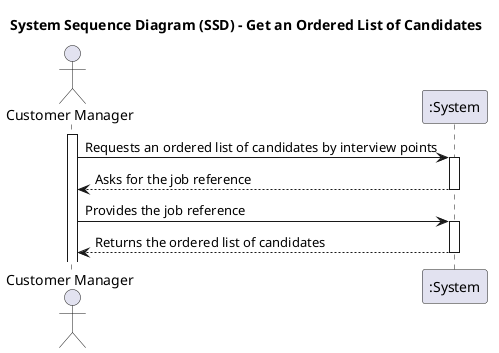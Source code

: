 @startuml

title System Sequence Diagram (SSD) - Get an Ordered List of Candidates

actor "Customer Manager" as CM
participant ":System" as S

activate CM

CM -> S : Requests an ordered list of candidates by interview points
activate S
S --> CM : Asks for the job reference
deactivate S


CM -> S : Provides the job reference
activate S

S --> CM : Returns the ordered list of candidates
deactivate S


@enduml